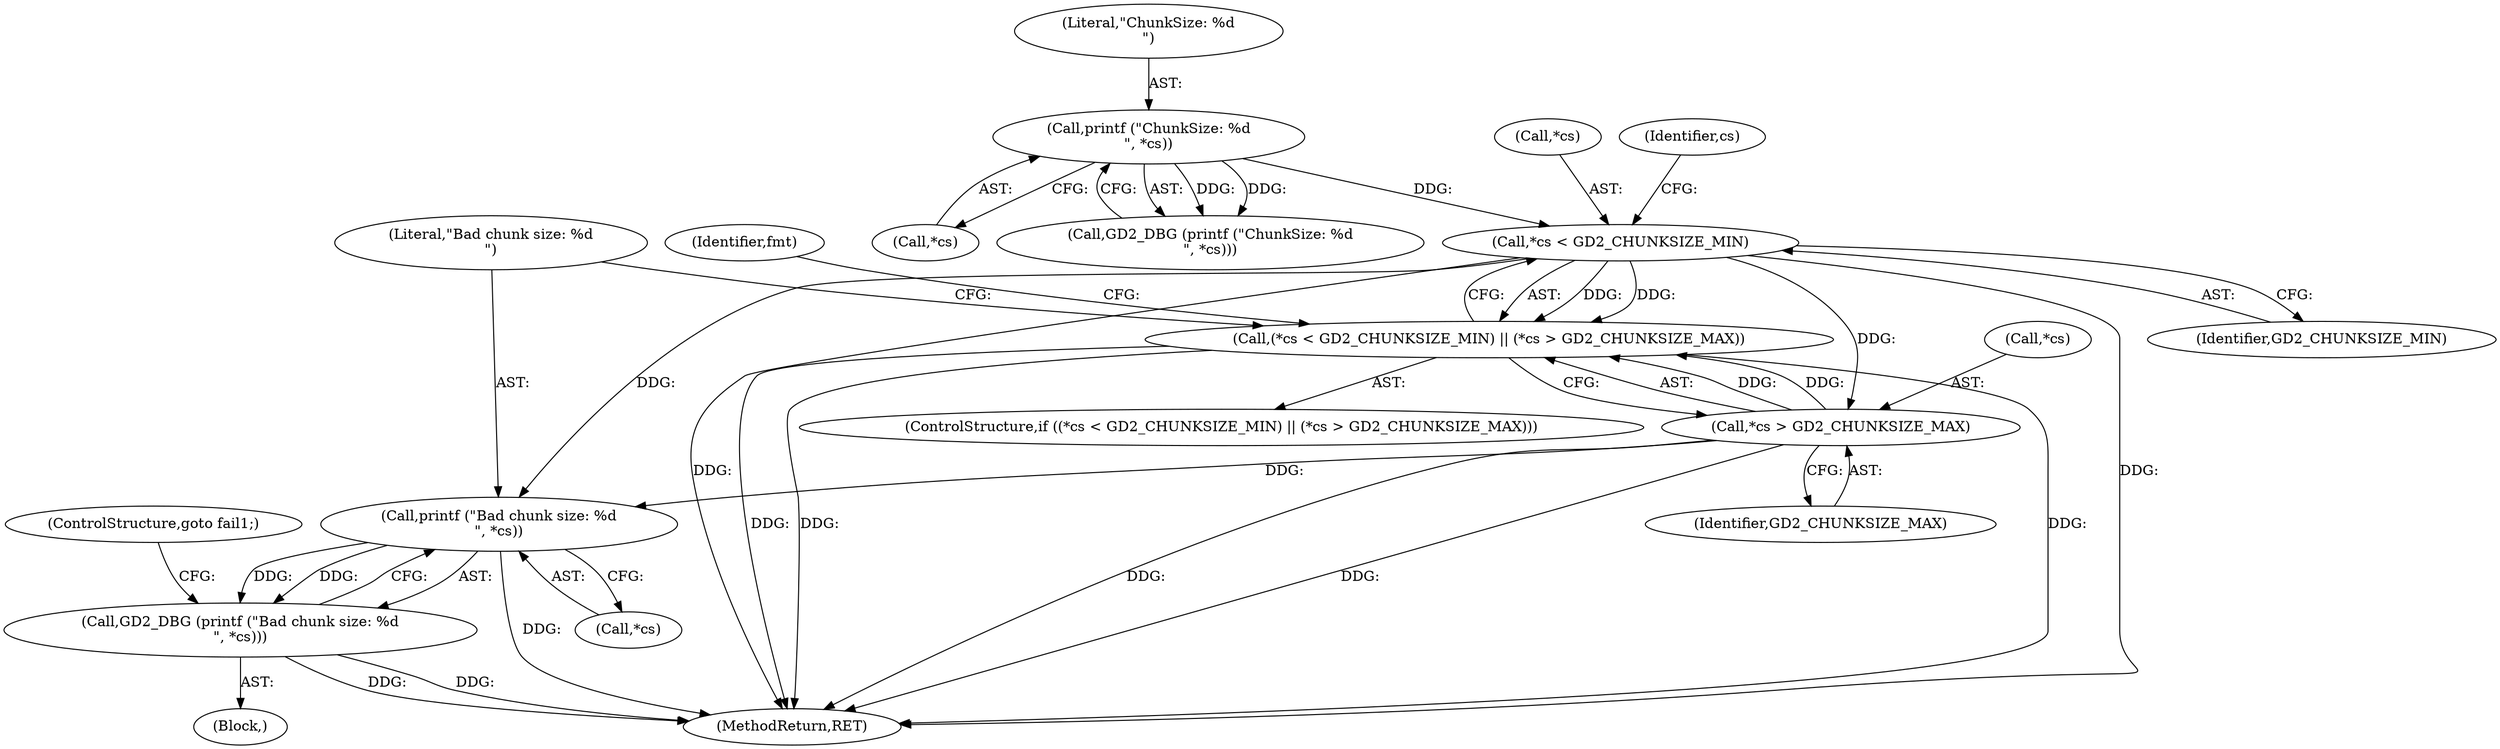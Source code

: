 digraph "0_libgd_69d2fd2c597ffc0c217de1238b9bf4d4bceba8e6@pointer" {
"1000244" [label="(Call,*cs < GD2_CHUNKSIZE_MIN)"];
"1000238" [label="(Call,printf (\"ChunkSize: %d\n\", *cs))"];
"1000243" [label="(Call,(*cs < GD2_CHUNKSIZE_MIN) || (*cs > GD2_CHUNKSIZE_MAX))"];
"1000248" [label="(Call,*cs > GD2_CHUNKSIZE_MAX)"];
"1000254" [label="(Call,printf (\"Bad chunk size: %d\n\", *cs))"];
"1000253" [label="(Call,GD2_DBG (printf (\"Bad chunk size: %d\n\", *cs)))"];
"1000255" [label="(Literal,\"Bad chunk size: %d\n\")"];
"1000239" [label="(Literal,\"ChunkSize: %d\n\")"];
"1000251" [label="(Identifier,GD2_CHUNKSIZE_MAX)"];
"1000245" [label="(Call,*cs)"];
"1000248" [label="(Call,*cs > GD2_CHUNKSIZE_MAX)"];
"1000242" [label="(ControlStructure,if ((*cs < GD2_CHUNKSIZE_MIN) || (*cs > GD2_CHUNKSIZE_MAX)))"];
"1000238" [label="(Call,printf (\"ChunkSize: %d\n\", *cs))"];
"1000466" [label="(MethodReturn,RET)"];
"1000253" [label="(Call,GD2_DBG (printf (\"Bad chunk size: %d\n\", *cs)))"];
"1000249" [label="(Call,*cs)"];
"1000237" [label="(Call,GD2_DBG (printf (\"ChunkSize: %d\n\", *cs)))"];
"1000262" [label="(Identifier,fmt)"];
"1000256" [label="(Call,*cs)"];
"1000244" [label="(Call,*cs < GD2_CHUNKSIZE_MIN)"];
"1000252" [label="(Block,)"];
"1000250" [label="(Identifier,cs)"];
"1000243" [label="(Call,(*cs < GD2_CHUNKSIZE_MIN) || (*cs > GD2_CHUNKSIZE_MAX))"];
"1000254" [label="(Call,printf (\"Bad chunk size: %d\n\", *cs))"];
"1000240" [label="(Call,*cs)"];
"1000247" [label="(Identifier,GD2_CHUNKSIZE_MIN)"];
"1000258" [label="(ControlStructure,goto fail1;)"];
"1000244" -> "1000243"  [label="AST: "];
"1000244" -> "1000247"  [label="CFG: "];
"1000245" -> "1000244"  [label="AST: "];
"1000247" -> "1000244"  [label="AST: "];
"1000250" -> "1000244"  [label="CFG: "];
"1000243" -> "1000244"  [label="CFG: "];
"1000244" -> "1000466"  [label="DDG: "];
"1000244" -> "1000466"  [label="DDG: "];
"1000244" -> "1000243"  [label="DDG: "];
"1000244" -> "1000243"  [label="DDG: "];
"1000238" -> "1000244"  [label="DDG: "];
"1000244" -> "1000248"  [label="DDG: "];
"1000244" -> "1000254"  [label="DDG: "];
"1000238" -> "1000237"  [label="AST: "];
"1000238" -> "1000240"  [label="CFG: "];
"1000239" -> "1000238"  [label="AST: "];
"1000240" -> "1000238"  [label="AST: "];
"1000237" -> "1000238"  [label="CFG: "];
"1000238" -> "1000237"  [label="DDG: "];
"1000238" -> "1000237"  [label="DDG: "];
"1000243" -> "1000242"  [label="AST: "];
"1000243" -> "1000248"  [label="CFG: "];
"1000248" -> "1000243"  [label="AST: "];
"1000255" -> "1000243"  [label="CFG: "];
"1000262" -> "1000243"  [label="CFG: "];
"1000243" -> "1000466"  [label="DDG: "];
"1000243" -> "1000466"  [label="DDG: "];
"1000243" -> "1000466"  [label="DDG: "];
"1000248" -> "1000243"  [label="DDG: "];
"1000248" -> "1000243"  [label="DDG: "];
"1000248" -> "1000251"  [label="CFG: "];
"1000249" -> "1000248"  [label="AST: "];
"1000251" -> "1000248"  [label="AST: "];
"1000248" -> "1000466"  [label="DDG: "];
"1000248" -> "1000466"  [label="DDG: "];
"1000248" -> "1000254"  [label="DDG: "];
"1000254" -> "1000253"  [label="AST: "];
"1000254" -> "1000256"  [label="CFG: "];
"1000255" -> "1000254"  [label="AST: "];
"1000256" -> "1000254"  [label="AST: "];
"1000253" -> "1000254"  [label="CFG: "];
"1000254" -> "1000466"  [label="DDG: "];
"1000254" -> "1000253"  [label="DDG: "];
"1000254" -> "1000253"  [label="DDG: "];
"1000253" -> "1000252"  [label="AST: "];
"1000258" -> "1000253"  [label="CFG: "];
"1000253" -> "1000466"  [label="DDG: "];
"1000253" -> "1000466"  [label="DDG: "];
}
